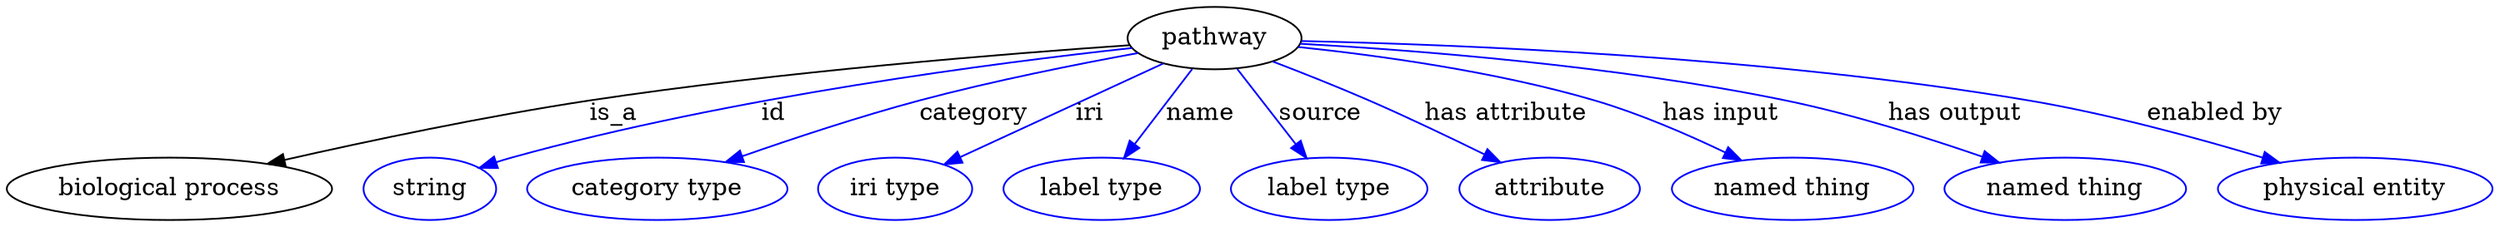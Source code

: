 digraph {
	graph [bb="0,0,1171.1,123"];
	node [label="\N"];
	pathway	 [height=0.5,
		label=pathway,
		pos="571.74,105",
		width=1.1193];
	"biological process"	 [height=0.5,
		pos="74.743,18",
		width=2.0762];
	pathway -> "biological process"	 [label=is_a,
		lp="285.74,61.5",
		pos="e,122.45,32.015 531.62,101.79 474.31,96.837 365.87,86.068 274.74,69 226.2,59.908 171.96,45.824 132.22,34.759"];
	id	 [color=blue,
		height=0.5,
		label=string,
		pos="197.74,18",
		width=0.84854];
	pathway -> id	 [color=blue,
		label=id,
		lp="361.24,61.5",
		pos="e,221.55,29.63 532.88,100.09 469.75,91.425 341.55,70.959 237.74,36 235.49,35.241 233.19,34.4 230.89,33.507",
		style=solid];
	category	 [color=blue,
		height=0.5,
		label="category type",
		pos="304.74,18",
		width=1.6249];
	pathway -> category	 [color=blue,
		label=category,
		lp="458.24,61.5",
		pos="e,338.83,32.638 535.64,96.735 507.82,90.072 468.53,80.023 434.74,69 405.55,59.473 373.41,46.885 348.39,36.6",
		style=solid];
	iri	 [color=blue,
		height=0.5,
		label="iri type",
		pos="417.74,18",
		width=1.011];
	pathway -> iri	 [color=blue,
		label=iri,
		lp="511.24,61.5",
		pos="e,441.8,31.592 546.66,90.828 520.51,76.056 479.41,52.838 450.67,36.6",
		style=solid];
	name	 [color=blue,
		height=0.5,
		label="label type",
		pos="517.74,18",
		width=1.2638];
	pathway -> name	 [color=blue,
		label=name,
		lp="564.24,61.5",
		pos="e,528.65,35.58 560.82,87.394 553.13,75.012 542.71,58.23 534.05,44.27",
		style=solid];
	source	 [color=blue,
		height=0.5,
		label="label type",
		pos="626.74,18",
		width=1.2638];
	pathway -> source	 [color=blue,
		label=source,
		lp="620.74,61.5",
		pos="e,615.63,35.58 582.87,87.394 590.7,75.012 601.31,58.23 610.14,44.27",
		style=solid];
	"has attribute"	 [color=blue,
		height=0.5,
		label=attribute,
		pos="730.74,18",
		width=1.1193];
	pathway -> "has attribute"	 [color=blue,
		label="has attribute",
		lp="703.24,61.5",
		pos="e,706.67,32.439 598.9,91.677 612.21,85.036 628.41,76.779 642.74,69 661.21,58.979 681.51,47.258 697.96,37.581",
		style=solid];
	"has input"	 [color=blue,
		height=0.5,
		label="named thing",
		pos="844.74,18",
		width=1.5346];
	pathway -> "has input"	 [color=blue,
		label="has input",
		lp="801.74,61.5",
		pos="e,817.3,33.782 610.4,99.545 645.13,93.993 697.22,84.048 740.74,69 764.04,60.944 788.87,48.909 808.43,38.553",
		style=solid];
	"has output"	 [color=blue,
		height=0.5,
		label="named thing",
		pos="972.74,18",
		width=1.5346];
	pathway -> "has output"	 [color=blue,
		label="has output",
		lp="907.24,61.5",
		pos="e,938.92,32.39 611.72,102.02 663.01,97.618 754.48,87.78 830.74,69 864.64,60.651 901.74,47.172 929.51,36.167",
		style=solid];
	"enabled by"	 [color=blue,
		height=0.5,
		label="physical entity",
		pos="1108.7,18",
		width=1.7332];
	pathway -> "enabled by"	 [color=blue,
		label="enabled by",
		lp="1026.7,61.5",
		pos="e,1069.7,32.169 612.14,103.63 680.28,100.74 822.14,92.264 939.74,69 981.06,60.826 1026.7,46.73 1060.2,35.426",
		style=solid];
}
